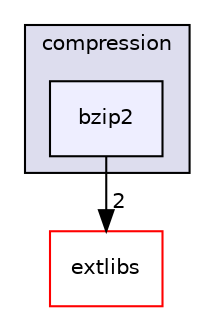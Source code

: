 digraph "source/ZipLib/compression/bzip2" {
  compound=true
  node [ fontsize="10", fontname="Helvetica"];
  edge [ labelfontsize="10", labelfontname="Helvetica"];
  subgraph clusterdir_88ba5bba62e789d30998ea1f89fddce3 {
    graph [ bgcolor="#ddddee", pencolor="black", label="compression" fontname="Helvetica", fontsize="10", URL="dir_88ba5bba62e789d30998ea1f89fddce3.html"]
  dir_c52ee9b9aead32c17523f45bbac5ad77 [shape=box, label="bzip2", style="filled", fillcolor="#eeeeff", pencolor="black", URL="dir_c52ee9b9aead32c17523f45bbac5ad77.html"];
  }
  dir_9b5008529e996f99093986af23fc1ea4 [shape=box label="extlibs" fillcolor="white" style="filled" color="red" URL="dir_9b5008529e996f99093986af23fc1ea4.html"];
  dir_c52ee9b9aead32c17523f45bbac5ad77->dir_9b5008529e996f99093986af23fc1ea4 [headlabel="2", labeldistance=1.5 headhref="dir_000007_000013.html"];
}
